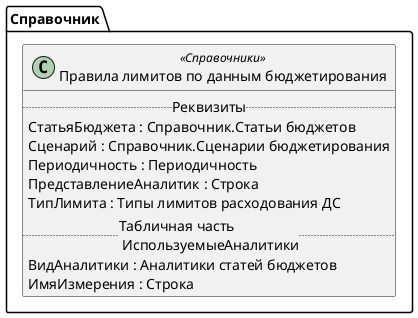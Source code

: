 ﻿@startuml ПравилаЛимитовПоДаннымБюджетирования
'!include templates.wsd
'..\include templates.wsd
class Справочник.ПравилаЛимитовПоДаннымБюджетирования as "Правила лимитов по данным бюджетирования" <<Справочники>>
{
..Реквизиты..
СтатьяБюджета : Справочник.Статьи бюджетов
Сценарий : Справочник.Сценарии бюджетирования
Периодичность : Периодичность
ПредставлениеАналитик : Строка
ТипЛимита : Типы лимитов расходования ДС
..Табличная часть \n ИспользуемыеАналитики..
ВидАналитики : Аналитики статей бюджетов
ИмяИзмерения : Строка
}
@enduml
